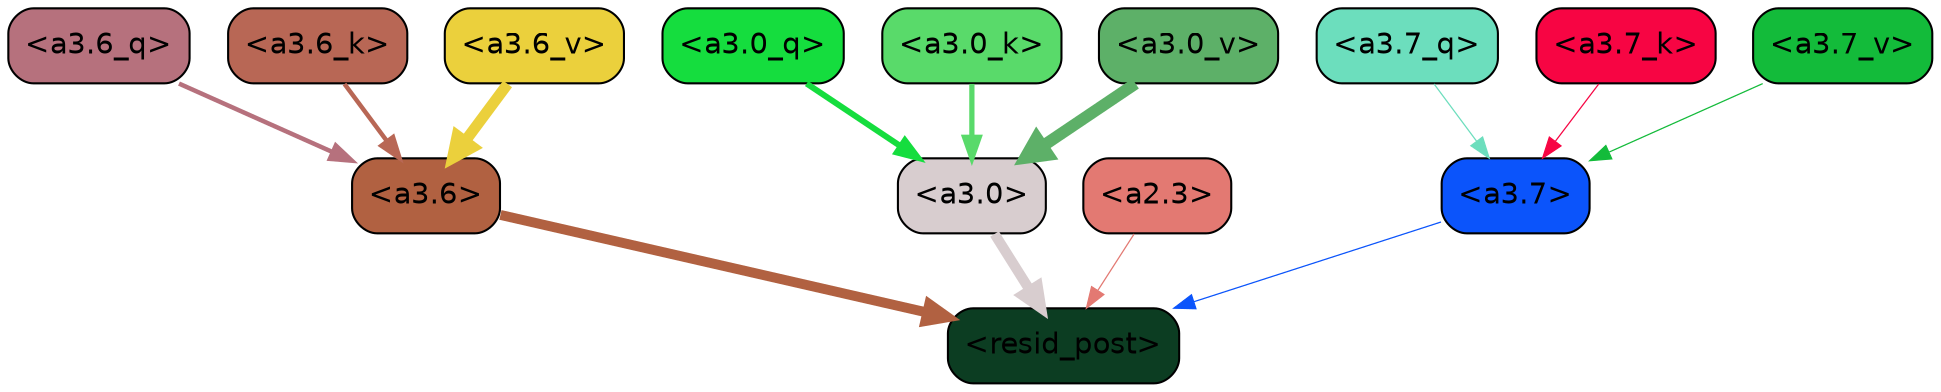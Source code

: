 strict digraph "" {
	graph [bgcolor=transparent,
		layout=dot,
		overlap=false,
		splines=true
	];
	"<a3.7>"	[color=black,
		fillcolor="#0b54fb",
		fontname=Helvetica,
		shape=box,
		style="filled, rounded"];
	"<resid_post>"	[color=black,
		fillcolor="#0c3d22",
		fontname=Helvetica,
		shape=box,
		style="filled, rounded"];
	"<a3.7>" -> "<resid_post>"	[color="#0b54fb",
		penwidth=0.6];
	"<a3.6>"	[color=black,
		fillcolor="#b16141",
		fontname=Helvetica,
		shape=box,
		style="filled, rounded"];
	"<a3.6>" -> "<resid_post>"	[color="#b16141",
		penwidth=4.7534414529800415];
	"<a3.0>"	[color=black,
		fillcolor="#d8cdcf",
		fontname=Helvetica,
		shape=box,
		style="filled, rounded"];
	"<a3.0>" -> "<resid_post>"	[color="#d8cdcf",
		penwidth=4.898576855659485];
	"<a2.3>"	[color=black,
		fillcolor="#e37972",
		fontname=Helvetica,
		shape=box,
		style="filled, rounded"];
	"<a2.3>" -> "<resid_post>"	[color="#e37972",
		penwidth=0.6];
	"<a3.7_q>"	[color=black,
		fillcolor="#6cdebd",
		fontname=Helvetica,
		shape=box,
		style="filled, rounded"];
	"<a3.7_q>" -> "<a3.7>"	[color="#6cdebd",
		penwidth=0.6];
	"<a3.6_q>"	[color=black,
		fillcolor="#b6717d",
		fontname=Helvetica,
		shape=box,
		style="filled, rounded"];
	"<a3.6_q>" -> "<a3.6>"	[color="#b6717d",
		penwidth=2.160832464694977];
	"<a3.0_q>"	[color=black,
		fillcolor="#15dd3e",
		fontname=Helvetica,
		shape=box,
		style="filled, rounded"];
	"<a3.0_q>" -> "<a3.0>"	[color="#15dd3e",
		penwidth=2.870753765106201];
	"<a3.7_k>"	[color=black,
		fillcolor="#f70543",
		fontname=Helvetica,
		shape=box,
		style="filled, rounded"];
	"<a3.7_k>" -> "<a3.7>"	[color="#f70543",
		penwidth=0.6];
	"<a3.6_k>"	[color=black,
		fillcolor="#b86755",
		fontname=Helvetica,
		shape=box,
		style="filled, rounded"];
	"<a3.6_k>" -> "<a3.6>"	[color="#b86755",
		penwidth=2.13908451795578];
	"<a3.0_k>"	[color=black,
		fillcolor="#59da6a",
		fontname=Helvetica,
		shape=box,
		style="filled, rounded"];
	"<a3.0_k>" -> "<a3.0>"	[color="#59da6a",
		penwidth=2.520303964614868];
	"<a3.7_v>"	[color=black,
		fillcolor="#13bb3a",
		fontname=Helvetica,
		shape=box,
		style="filled, rounded"];
	"<a3.7_v>" -> "<a3.7>"	[color="#13bb3a",
		penwidth=0.6];
	"<a3.6_v>"	[color=black,
		fillcolor="#ebd03c",
		fontname=Helvetica,
		shape=box,
		style="filled, rounded"];
	"<a3.6_v>" -> "<a3.6>"	[color="#ebd03c",
		penwidth=5.297133803367615];
	"<a3.0_v>"	[color=black,
		fillcolor="#5db068",
		fontname=Helvetica,
		shape=box,
		style="filled, rounded"];
	"<a3.0_v>" -> "<a3.0>"	[color="#5db068",
		penwidth=5.680712580680847];
}
